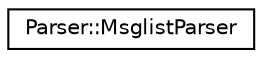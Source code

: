digraph "Graphical Class Hierarchy"
{
  edge [fontname="Helvetica",fontsize="10",labelfontname="Helvetica",labelfontsize="10"];
  node [fontname="Helvetica",fontsize="10",shape=record];
  rankdir="LR";
  Node0 [label="Parser::MsglistParser",height=0.2,width=0.4,color="black", fillcolor="white", style="filled",URL="$class_parser_1_1_msglist_parser.html"];
}

